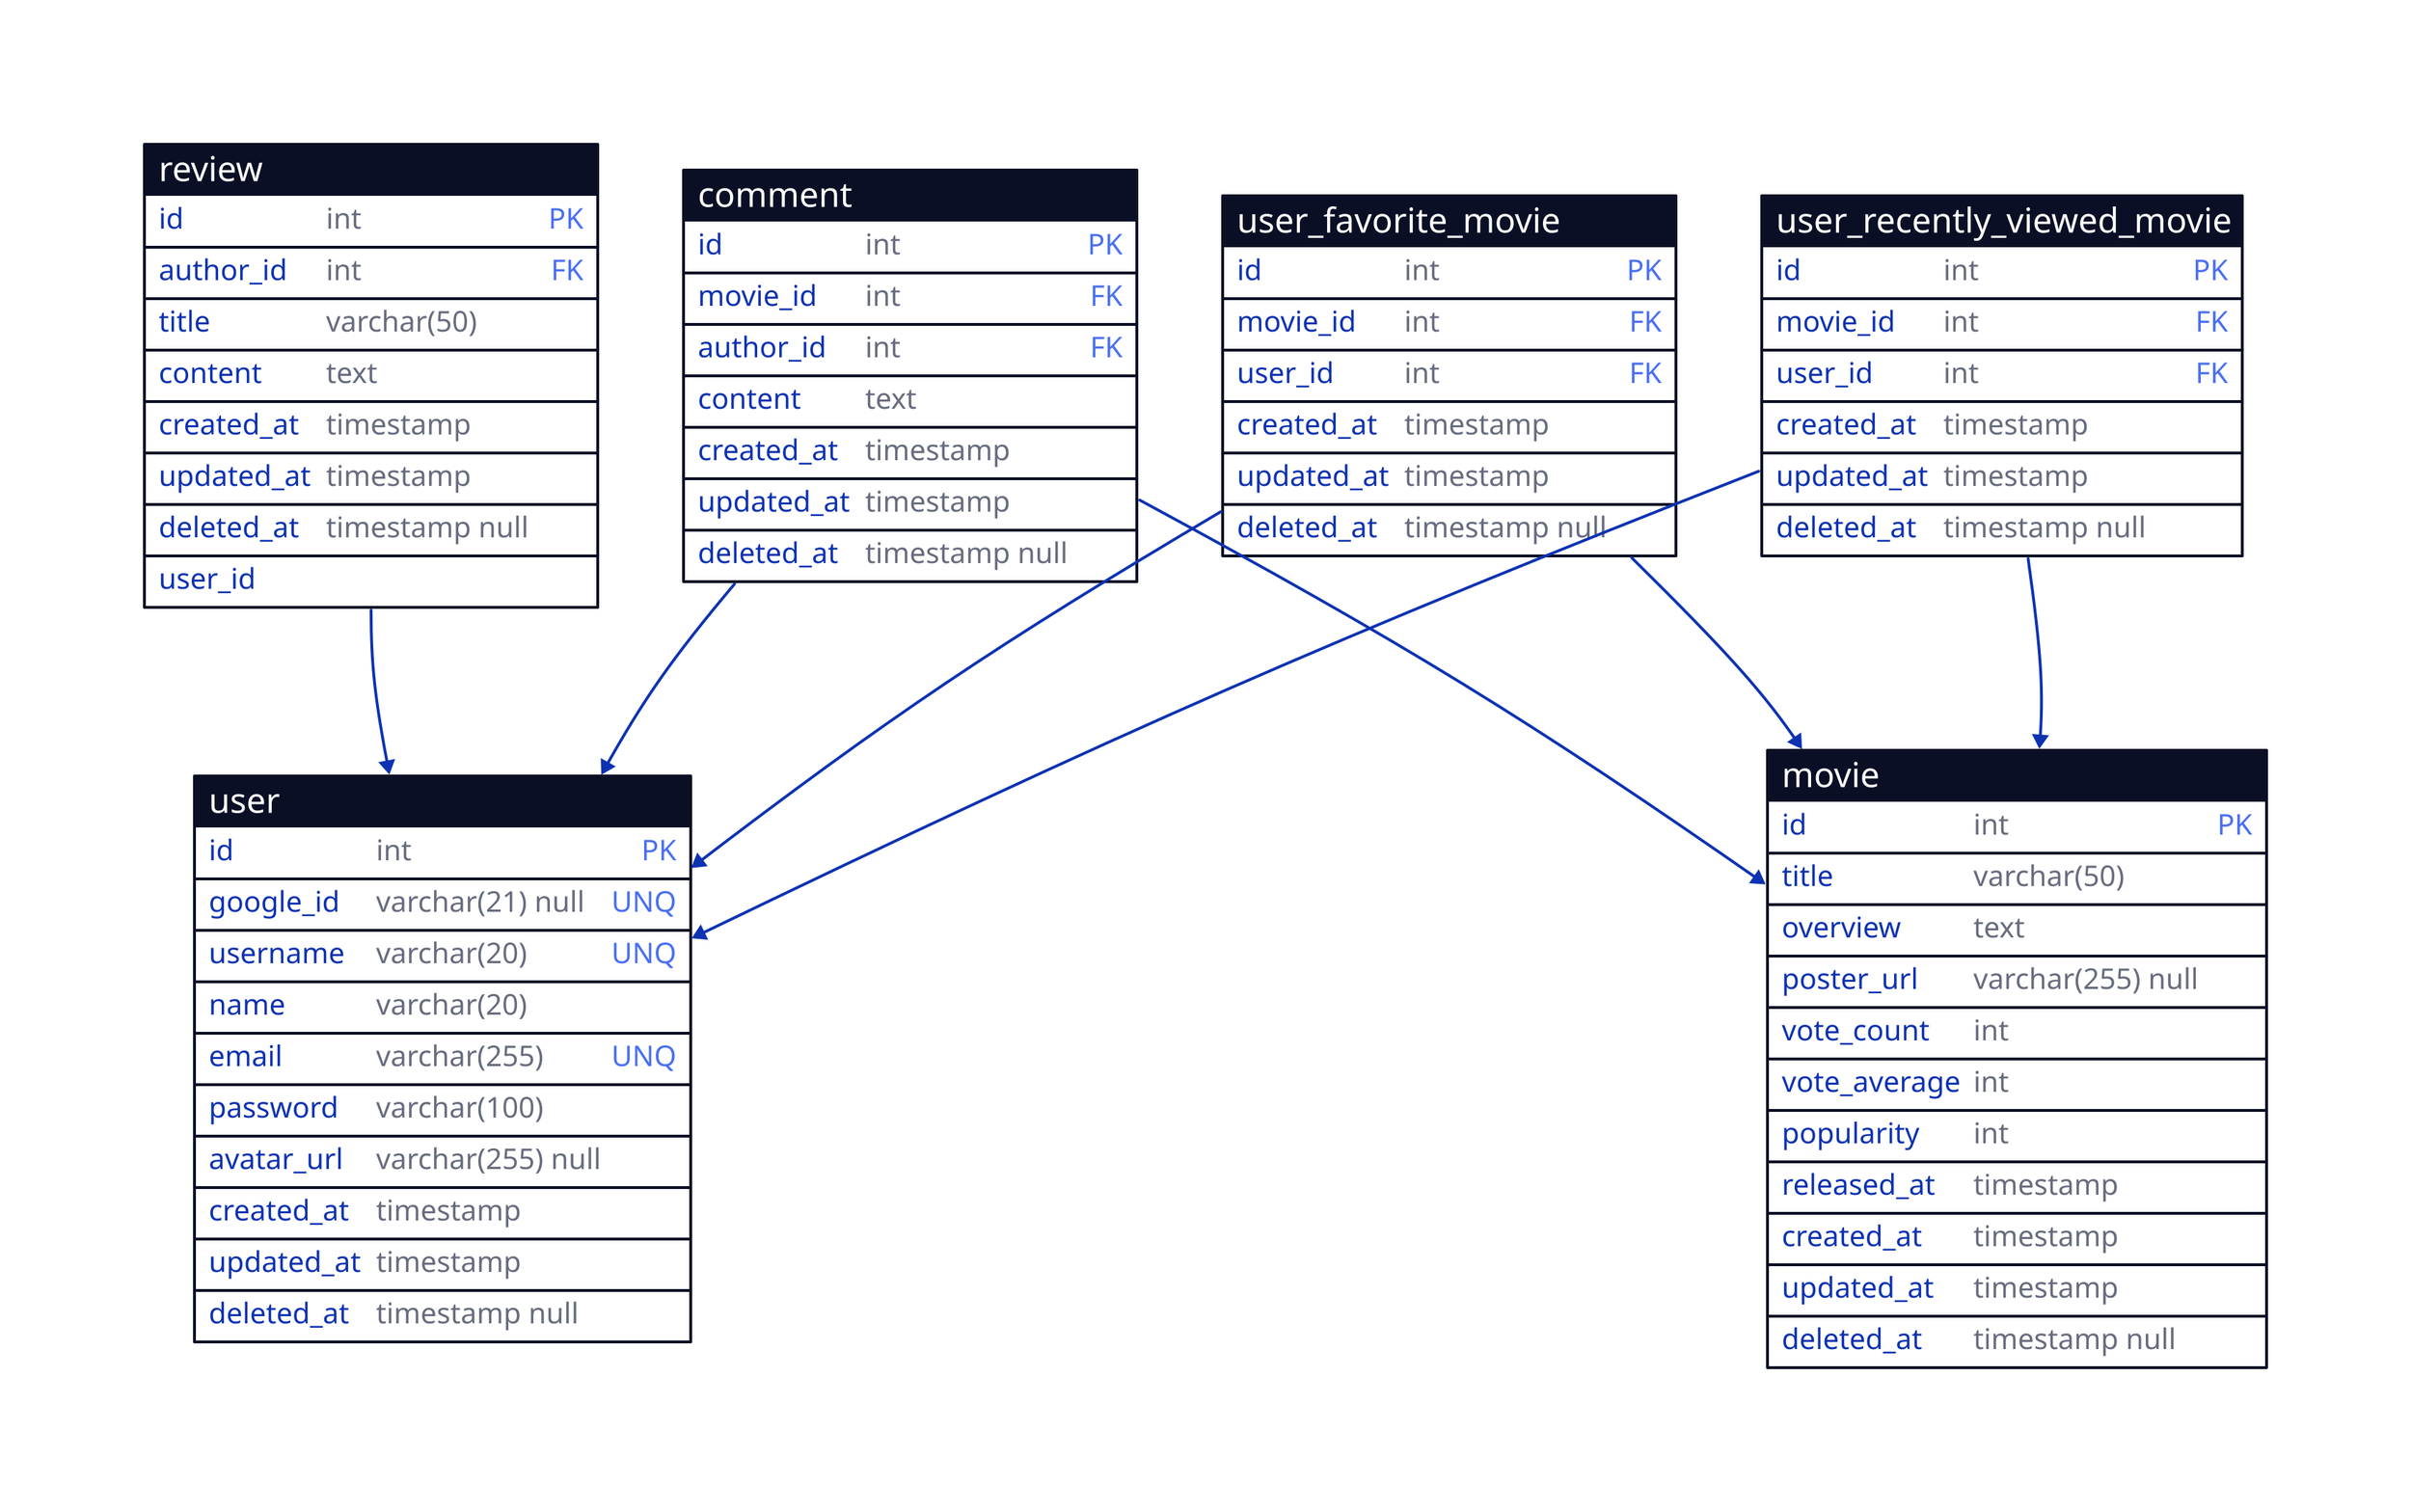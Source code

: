 user: {
  shape: sql_table
  id: int {constraint: primary_key}
  google_id: varchar(21) null {constraint: unique}
  username: varchar(20) {constraint: unique}
  name: varchar(20)
  email: varchar(255) {constraint: unique}
  password: varchar(100)
  avatar_url: varchar(255) null
  created_at: timestamp
  updated_at: timestamp
  deleted_at: timestamp null
}

movie: {
  shape: sql_table
  id: int {constraint: primary_key}
  title: varchar(50)
  overview: text
  poster_url: varchar(255) null
  vote_count: int
  vote_average: int
  popularity: int
  released_at: timestamp
  created_at: timestamp
  updated_at: timestamp
  deleted_at: timestamp null
}

review: {
  shape: sql_table
  id: int {constraint: primary_key}
  author_id: int {constraint: foreign_key}
  title: varchar(50)
  content: text
  created_at: timestamp
  updated_at: timestamp
  deleted_at: timestamp null
}

review.user_id -> user.id

comment: {
  shape: sql_table
  id: int {constraint: primary_key}
  movie_id: int {constraint: foreign_key}
  author_id: int {constraint: foreign_key}
  content: text
  created_at: timestamp
  updated_at: timestamp
  deleted_at: timestamp null
}

comment.movie_id -> movie.id
comment.author_id -> user.id

user_favorite_movie: {
  shape: sql_table
  id: int {constraint: primary_key}
  movie_id: int {constraint: foreign_key}
  user_id: int {constraint: foreign_key}
  created_at: timestamp
  updated_at: timestamp
  deleted_at: timestamp null
}

user_favorite_movie.movie_id -> movie.id
user_favorite_movie.user_id -> user.id

user_recently_viewed_movie: {
  shape: sql_table
  id: int {constraint: primary_key}
  movie_id: int {constraint: foreign_key}
  user_id: int {constraint: foreign_key}
  created_at: timestamp
  updated_at: timestamp
  deleted_at: timestamp null
}

user_recently_viewed_movie.movie_id -> movie.id
user_recently_viewed_movie.user_id -> user.id

